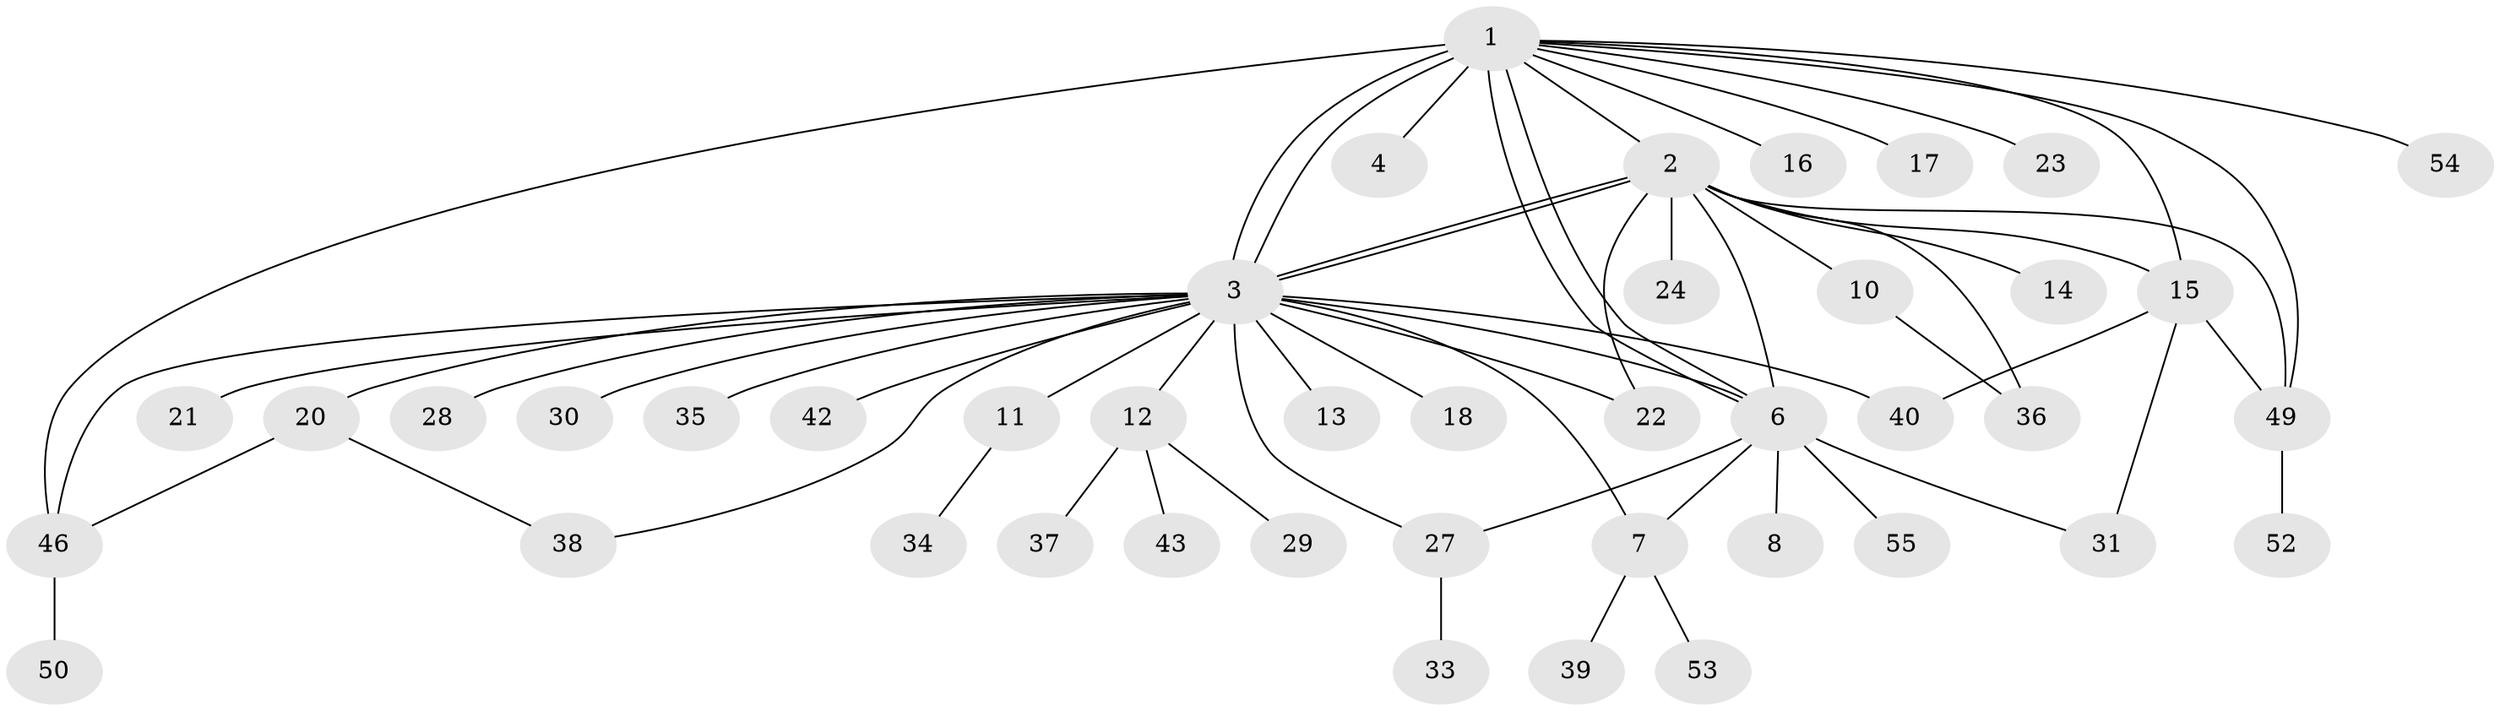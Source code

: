 // Generated by graph-tools (version 1.1) at 2025/51/02/27/25 19:51:57]
// undirected, 43 vertices, 60 edges
graph export_dot {
graph [start="1"]
  node [color=gray90,style=filled];
  1 [super="+9"];
  2 [super="+47"];
  3 [super="+5"];
  4;
  6 [super="+19"];
  7 [super="+41"];
  8;
  10;
  11 [super="+26"];
  12 [super="+51"];
  13;
  14;
  15 [super="+32"];
  16;
  17;
  18;
  20 [super="+25"];
  21;
  22;
  23;
  24;
  27 [super="+45"];
  28;
  29;
  30;
  31;
  33;
  34;
  35;
  36 [super="+44"];
  37;
  38;
  39;
  40;
  42;
  43;
  46 [super="+48"];
  49;
  50;
  52;
  53;
  54;
  55;
  1 -- 2;
  1 -- 3 [weight=2];
  1 -- 3;
  1 -- 4;
  1 -- 6 [weight=3];
  1 -- 6;
  1 -- 16;
  1 -- 17;
  1 -- 23;
  1 -- 49;
  1 -- 54;
  1 -- 46 [weight=2];
  1 -- 15;
  2 -- 3;
  2 -- 3;
  2 -- 6 [weight=2];
  2 -- 10;
  2 -- 14;
  2 -- 15;
  2 -- 24;
  2 -- 49;
  2 -- 36;
  2 -- 22;
  3 -- 6;
  3 -- 7;
  3 -- 11 [weight=2];
  3 -- 13;
  3 -- 18;
  3 -- 20;
  3 -- 21;
  3 -- 22;
  3 -- 27;
  3 -- 28;
  3 -- 30;
  3 -- 35;
  3 -- 38;
  3 -- 40;
  3 -- 42;
  3 -- 46;
  3 -- 12;
  6 -- 7;
  6 -- 8;
  6 -- 27;
  6 -- 31;
  6 -- 55;
  7 -- 39;
  7 -- 53;
  10 -- 36;
  11 -- 34;
  12 -- 29;
  12 -- 37;
  12 -- 43;
  15 -- 49;
  15 -- 40;
  15 -- 31;
  20 -- 38;
  20 -- 46;
  27 -- 33;
  46 -- 50;
  49 -- 52;
}
